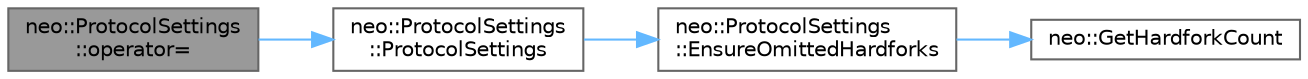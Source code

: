 digraph "neo::ProtocolSettings::operator="
{
 // LATEX_PDF_SIZE
  bgcolor="transparent";
  edge [fontname=Helvetica,fontsize=10,labelfontname=Helvetica,labelfontsize=10];
  node [fontname=Helvetica,fontsize=10,shape=box,height=0.2,width=0.4];
  rankdir="LR";
  Node1 [id="Node000001",label="neo::ProtocolSettings\l::operator=",height=0.2,width=0.4,color="gray40", fillcolor="grey60", style="filled", fontcolor="black",tooltip="Assignment operator."];
  Node1 -> Node2 [id="edge4_Node000001_Node000002",color="steelblue1",style="solid",tooltip=" "];
  Node2 [id="Node000002",label="neo::ProtocolSettings\l::ProtocolSettings",height=0.2,width=0.4,color="grey40", fillcolor="white", style="filled",URL="$classneo_1_1_protocol_settings.html#af6990976fcd61b485128cafb66c30b46",tooltip="Constructs default ProtocolSettings."];
  Node2 -> Node3 [id="edge5_Node000002_Node000003",color="steelblue1",style="solid",tooltip=" "];
  Node3 [id="Node000003",label="neo::ProtocolSettings\l::EnsureOmittedHardforks",height=0.2,width=0.4,color="grey40", fillcolor="white", style="filled",URL="$classneo_1_1_protocol_settings.html#ab1b1c4b9072e2360b7030ad1ff5bf051",tooltip="Ensures all hardforks have entries in the configuration."];
  Node3 -> Node4 [id="edge6_Node000003_Node000004",color="steelblue1",style="solid",tooltip=" "];
  Node4 [id="Node000004",label="neo::GetHardforkCount",height=0.2,width=0.4,color="grey40", fillcolor="white", style="filled",URL="$namespaceneo.html#a23b135857938c767dcf148af86dae0e5",tooltip="Get the total number of defined hardforks."];
}
